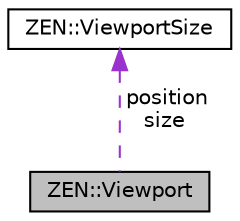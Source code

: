 digraph "ZEN::Viewport"
{
 // LATEX_PDF_SIZE
  edge [fontname="Helvetica",fontsize="10",labelfontname="Helvetica",labelfontsize="10"];
  node [fontname="Helvetica",fontsize="10",shape=record];
  Node1 [label="ZEN::Viewport",height=0.2,width=0.4,color="black", fillcolor="grey75", style="filled", fontcolor="black",tooltip=" "];
  Node2 -> Node1 [dir="back",color="darkorchid3",fontsize="10",style="dashed",label=" position\nsize" ,fontname="Helvetica"];
  Node2 [label="ZEN::ViewportSize",height=0.2,width=0.4,color="black", fillcolor="white", style="filled",URL="$structZEN_1_1ViewportSize.html",tooltip=" "];
}
